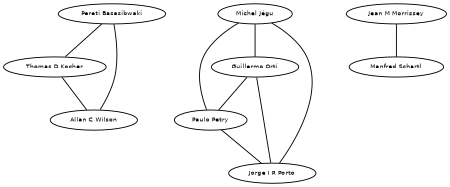 graph G {
size="3,3";
node [fontsize=7, fontname="Helvetica"];
edge [fontsize=7, fontname="Helvetica"];
node0 [label="Pereti Basasibwaki", width=0.27433100247,height=0.27433100247];
node1 [label="Thomas D Kocher", width=0.27433100247,height=0.27433100247];
node2 [label="Allan C Wilson", width=0.27433100247,height=0.27433100247];
node3 [label="Michel Jégu", width=0.27433100247,height=0.27433100247];
node4 [label="Guillermo Ortí", width=0.27433100247,height=0.27433100247];
node5 [label="Paulo Petry", width=0.27433100247,height=0.27433100247];
node6 [label="Jorge I R Porto", width=0.27433100247,height=0.27433100247];
node7 [label="Jean M Morrissey", width=0.27433100247,height=0.27433100247];
node8 [label="Manfred Schartl", width=0.27433100247,height=0.27433100247];
node0 -- node1 [label=""];
node0 -- node2 [label=""];
node3 -- node4 [label=""];
node3 -- node5 [label=""];
node3 -- node6 [label=""];
node1 -- node2 [label=""];
node7 -- node8 [label=""];
node4 -- node5 [label=""];
node4 -- node6 [label=""];
node5 -- node6 [label=""];
}


